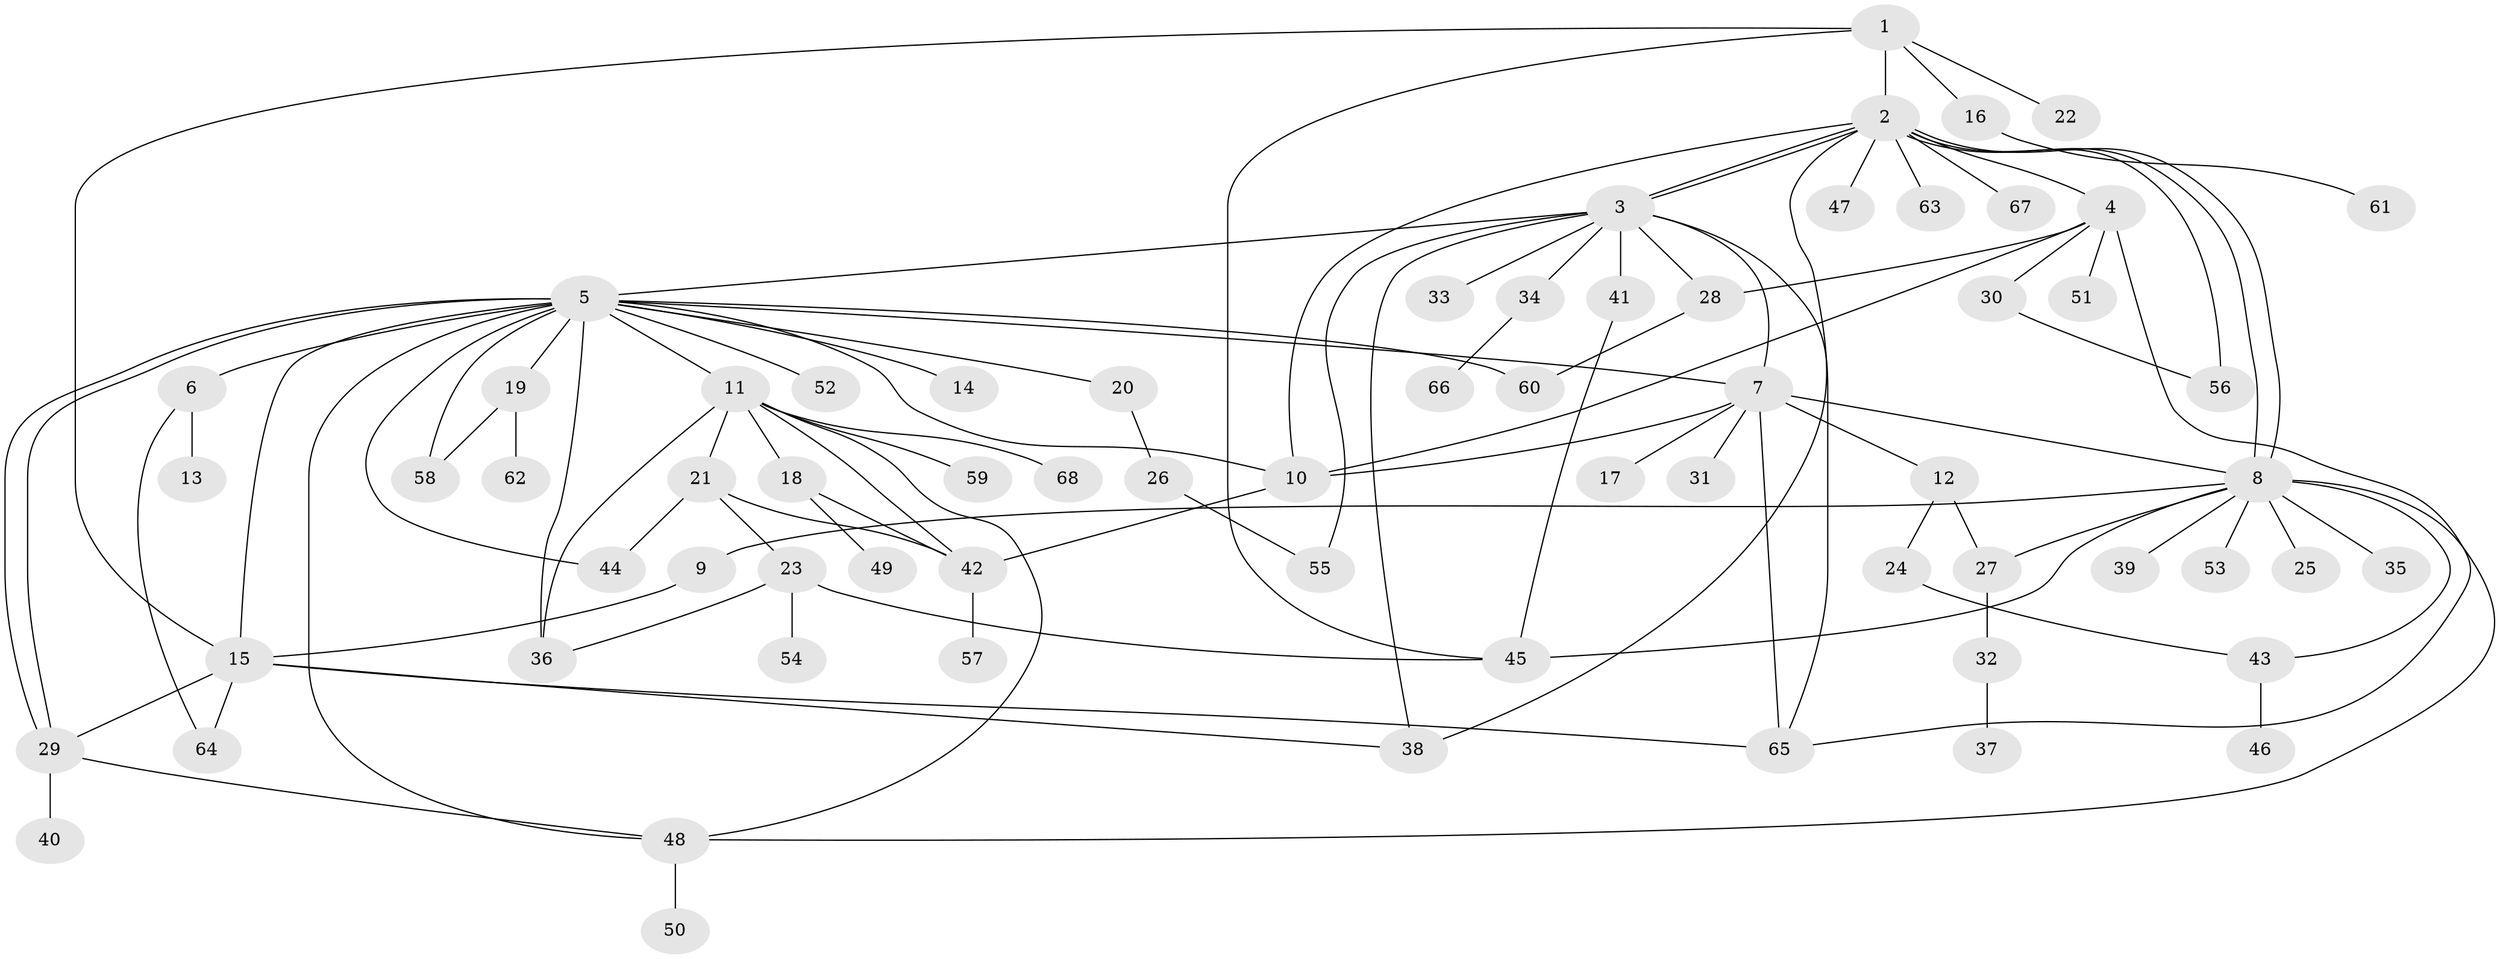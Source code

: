 // Generated by graph-tools (version 1.1) at 2025/35/03/09/25 02:35:45]
// undirected, 68 vertices, 103 edges
graph export_dot {
graph [start="1"]
  node [color=gray90,style=filled];
  1;
  2;
  3;
  4;
  5;
  6;
  7;
  8;
  9;
  10;
  11;
  12;
  13;
  14;
  15;
  16;
  17;
  18;
  19;
  20;
  21;
  22;
  23;
  24;
  25;
  26;
  27;
  28;
  29;
  30;
  31;
  32;
  33;
  34;
  35;
  36;
  37;
  38;
  39;
  40;
  41;
  42;
  43;
  44;
  45;
  46;
  47;
  48;
  49;
  50;
  51;
  52;
  53;
  54;
  55;
  56;
  57;
  58;
  59;
  60;
  61;
  62;
  63;
  64;
  65;
  66;
  67;
  68;
  1 -- 2;
  1 -- 15;
  1 -- 16;
  1 -- 22;
  1 -- 45;
  2 -- 3;
  2 -- 3;
  2 -- 4;
  2 -- 8;
  2 -- 8;
  2 -- 10;
  2 -- 38;
  2 -- 47;
  2 -- 56;
  2 -- 63;
  2 -- 67;
  3 -- 5;
  3 -- 7;
  3 -- 28;
  3 -- 33;
  3 -- 34;
  3 -- 38;
  3 -- 41;
  3 -- 55;
  3 -- 65;
  4 -- 10;
  4 -- 28;
  4 -- 30;
  4 -- 51;
  4 -- 65;
  5 -- 6;
  5 -- 7;
  5 -- 10;
  5 -- 11;
  5 -- 14;
  5 -- 15;
  5 -- 19;
  5 -- 20;
  5 -- 29;
  5 -- 29;
  5 -- 36;
  5 -- 44;
  5 -- 48;
  5 -- 52;
  5 -- 58;
  5 -- 60;
  6 -- 13;
  6 -- 64;
  7 -- 8;
  7 -- 10;
  7 -- 12;
  7 -- 17;
  7 -- 31;
  7 -- 65;
  8 -- 9;
  8 -- 25;
  8 -- 27;
  8 -- 35;
  8 -- 39;
  8 -- 43;
  8 -- 45;
  8 -- 48;
  8 -- 53;
  9 -- 15;
  10 -- 42;
  11 -- 18;
  11 -- 21;
  11 -- 36;
  11 -- 42;
  11 -- 48;
  11 -- 59;
  11 -- 68;
  12 -- 24;
  12 -- 27;
  15 -- 29;
  15 -- 38;
  15 -- 64;
  15 -- 65;
  16 -- 61;
  18 -- 42;
  18 -- 49;
  19 -- 58;
  19 -- 62;
  20 -- 26;
  21 -- 23;
  21 -- 42;
  21 -- 44;
  23 -- 36;
  23 -- 45;
  23 -- 54;
  24 -- 43;
  26 -- 55;
  27 -- 32;
  28 -- 60;
  29 -- 40;
  29 -- 48;
  30 -- 56;
  32 -- 37;
  34 -- 66;
  41 -- 45;
  42 -- 57;
  43 -- 46;
  48 -- 50;
}
